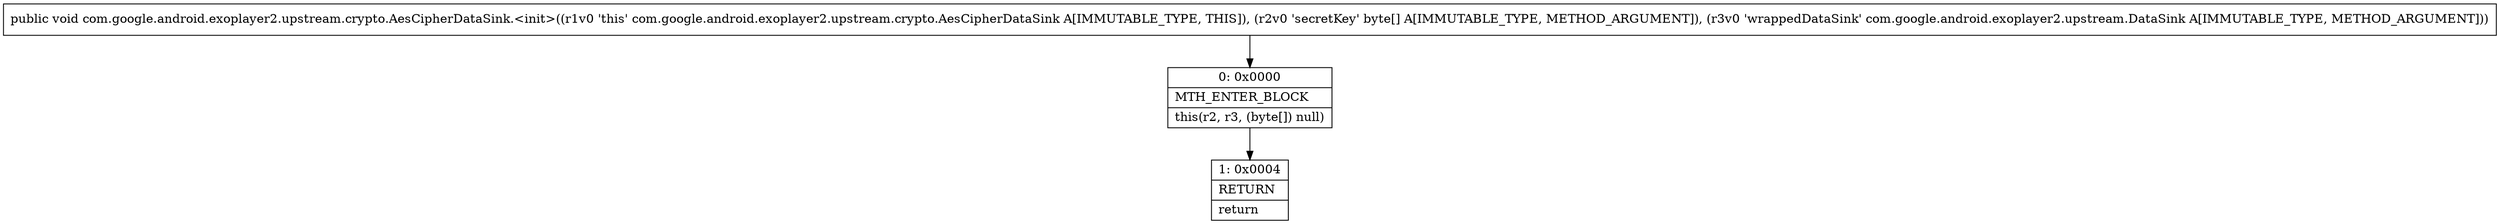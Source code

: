 digraph "CFG forcom.google.android.exoplayer2.upstream.crypto.AesCipherDataSink.\<init\>([BLcom\/google\/android\/exoplayer2\/upstream\/DataSink;)V" {
Node_0 [shape=record,label="{0\:\ 0x0000|MTH_ENTER_BLOCK\l|this(r2, r3, (byte[]) null)\l}"];
Node_1 [shape=record,label="{1\:\ 0x0004|RETURN\l|return\l}"];
MethodNode[shape=record,label="{public void com.google.android.exoplayer2.upstream.crypto.AesCipherDataSink.\<init\>((r1v0 'this' com.google.android.exoplayer2.upstream.crypto.AesCipherDataSink A[IMMUTABLE_TYPE, THIS]), (r2v0 'secretKey' byte[] A[IMMUTABLE_TYPE, METHOD_ARGUMENT]), (r3v0 'wrappedDataSink' com.google.android.exoplayer2.upstream.DataSink A[IMMUTABLE_TYPE, METHOD_ARGUMENT])) }"];
MethodNode -> Node_0;
Node_0 -> Node_1;
}


